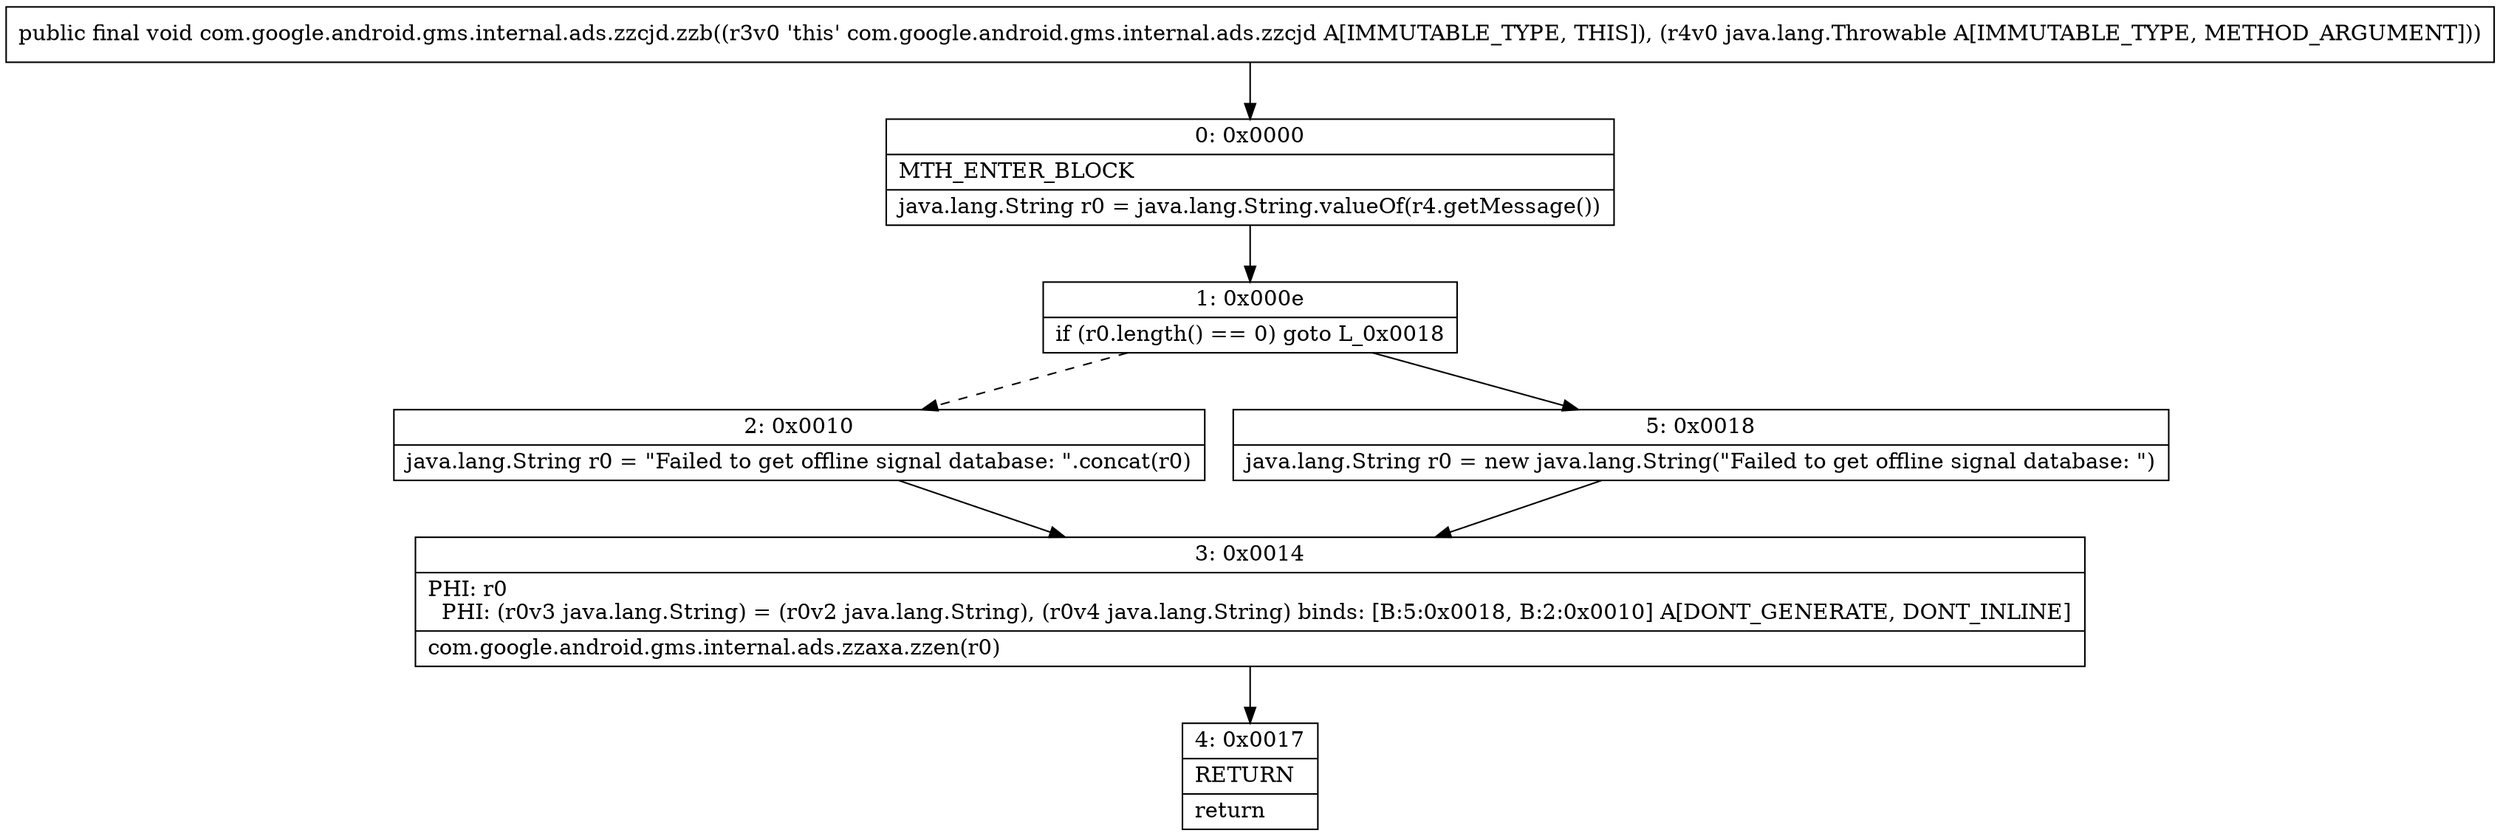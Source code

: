 digraph "CFG forcom.google.android.gms.internal.ads.zzcjd.zzb(Ljava\/lang\/Throwable;)V" {
Node_0 [shape=record,label="{0\:\ 0x0000|MTH_ENTER_BLOCK\l|java.lang.String r0 = java.lang.String.valueOf(r4.getMessage())\l}"];
Node_1 [shape=record,label="{1\:\ 0x000e|if (r0.length() == 0) goto L_0x0018\l}"];
Node_2 [shape=record,label="{2\:\ 0x0010|java.lang.String r0 = \"Failed to get offline signal database: \".concat(r0)\l}"];
Node_3 [shape=record,label="{3\:\ 0x0014|PHI: r0 \l  PHI: (r0v3 java.lang.String) = (r0v2 java.lang.String), (r0v4 java.lang.String) binds: [B:5:0x0018, B:2:0x0010] A[DONT_GENERATE, DONT_INLINE]\l|com.google.android.gms.internal.ads.zzaxa.zzen(r0)\l}"];
Node_4 [shape=record,label="{4\:\ 0x0017|RETURN\l|return\l}"];
Node_5 [shape=record,label="{5\:\ 0x0018|java.lang.String r0 = new java.lang.String(\"Failed to get offline signal database: \")\l}"];
MethodNode[shape=record,label="{public final void com.google.android.gms.internal.ads.zzcjd.zzb((r3v0 'this' com.google.android.gms.internal.ads.zzcjd A[IMMUTABLE_TYPE, THIS]), (r4v0 java.lang.Throwable A[IMMUTABLE_TYPE, METHOD_ARGUMENT])) }"];
MethodNode -> Node_0;
Node_0 -> Node_1;
Node_1 -> Node_2[style=dashed];
Node_1 -> Node_5;
Node_2 -> Node_3;
Node_3 -> Node_4;
Node_5 -> Node_3;
}

